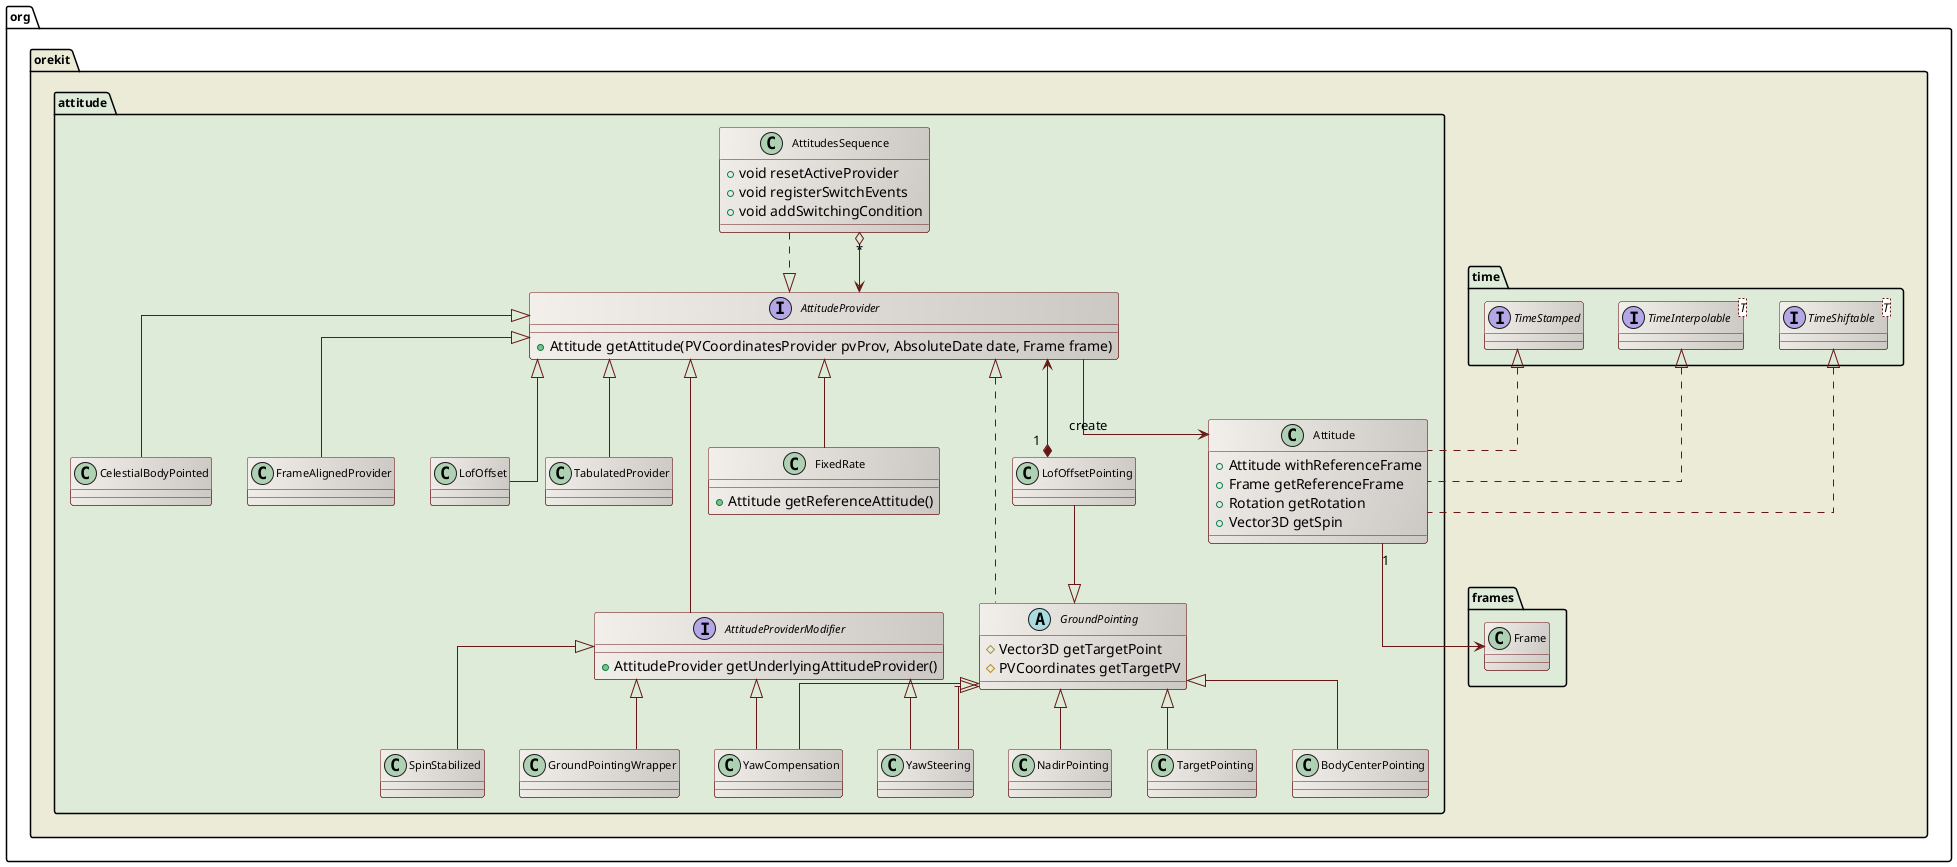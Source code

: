 ' Copyright 2002-2023 CS GROUP
' Licensed to CS GROUP (CS) under one or more
' contributor license agreements.  See the NOTICE file distributed with
' this work for additional information regarding copyright ownership.
' CS licenses this file to You under the Apache License, Version 2.0
' (the "License"); you may not use this file except in compliance with
' the License.  You may obtain a copy of the License at
'
'   http://www.apache.org/licenses/LICENSE-2.0
'
' Unless required by applicable law or agreed to in writing, software
' distributed under the License is distributed on an "AS IS" BASIS,
' WITHOUT WARRANTIES OR CONDITIONS OF ANY KIND, either express or implied.
' See the License for the specific language governing permissions and
' limitations under the License.

@startuml

  skinparam svek                  true
  skinparam ClassBackgroundColor  #F3EFEB/CCC9C5
  skinparam ClassArrowColor       #691616
  skinparam ClassBorderColor      #691616
  skinparam NoteBackgroundColor   #F3EFEB
  skinparam NoteBorderColor       #691616
  skinparam NoteFontColor         #691616
  skinparam ClassFontSize         11
  skinparam PackageFontSize       12
  skinparam linetype              ortho

  package org.orekit #ECEBD8 {

    package frames #DDEBD8 {
      class Frame
    }

    package time #DDEBD8 {
      interface TimeStamped
      interface "TimeShiftable<T>" as TimeShiftable_T_
      interface "TimeInterpolable<T>" as TimeInterpolable_T_
    }

    package attitude #DDEBD8 {

      class Attitude {
        +Attitude withReferenceFrame
        +Frame getReferenceFrame
        +Rotation getRotation
        +Vector3D getSpin
      }

      class AttitudesSequence {
        +void resetActiveProvider
        +void registerSwitchEvents
        +void addSwitchingCondition
      }

      interface AttitudeProvider {
        + Attitude getAttitude(PVCoordinatesProvider pvProv, AbsoluteDate date, Frame frame)
      }

      class FixedRate {
        +Attitude getReferenceAttitude()
      }

      interface AttitudeProviderModifier {
        +AttitudeProvider getUnderlyingAttitudeProvider()
      }

      abstract class GroundPointing {
        #Vector3D getTargetPoint
        #PVCoordinates getTargetPV
      }

      Frame            <-up- "1" Attitude 
      Attitude         <-up- AttitudeProvider : create
      TimeStamped      <|.. Attitude
      TimeShiftable_T_ <|.. Attitude
      TimeInterpolable_T_ <|.. Attitude
      AttitudeProvider             <|-- FixedRate
      AttitudeProvider <|-- AttitudeProviderModifier
      AttitudesSequence ..|> AttitudeProvider
      AttitudesSequence "*" o--> AttitudeProvider
      AttitudeProvider <--* "1" LofOffsetPointing 
      AttitudeProvider <|.. GroundPointing
      LofOffsetPointing            --|> GroundPointing

      AttitudeProviderModifier     <|-- SpinStabilized
      AttitudeProviderModifier     <|-- GroundPointingWrapper
      GroundPointing               <|-- BodyCenterPointing
      GroundPointing               <|-- NadirPointing
      GroundPointing               <|-- TargetPointing
      GroundPointing               <|-- YawCompensation
      AttitudeProviderModifier     <|-- YawCompensation
      GroundPointing               <|-- YawSteering
      AttitudeProviderModifier     <|-- YawSteering
      AttitudeProvider             <|-- CelestialBodyPointed
      AttitudeProvider             <|-- FrameAlignedProvider
      AttitudeProvider             <|-- LofOffset
      AttitudeProvider             <|-- TabulatedProvider

    }

  }

@enduml
